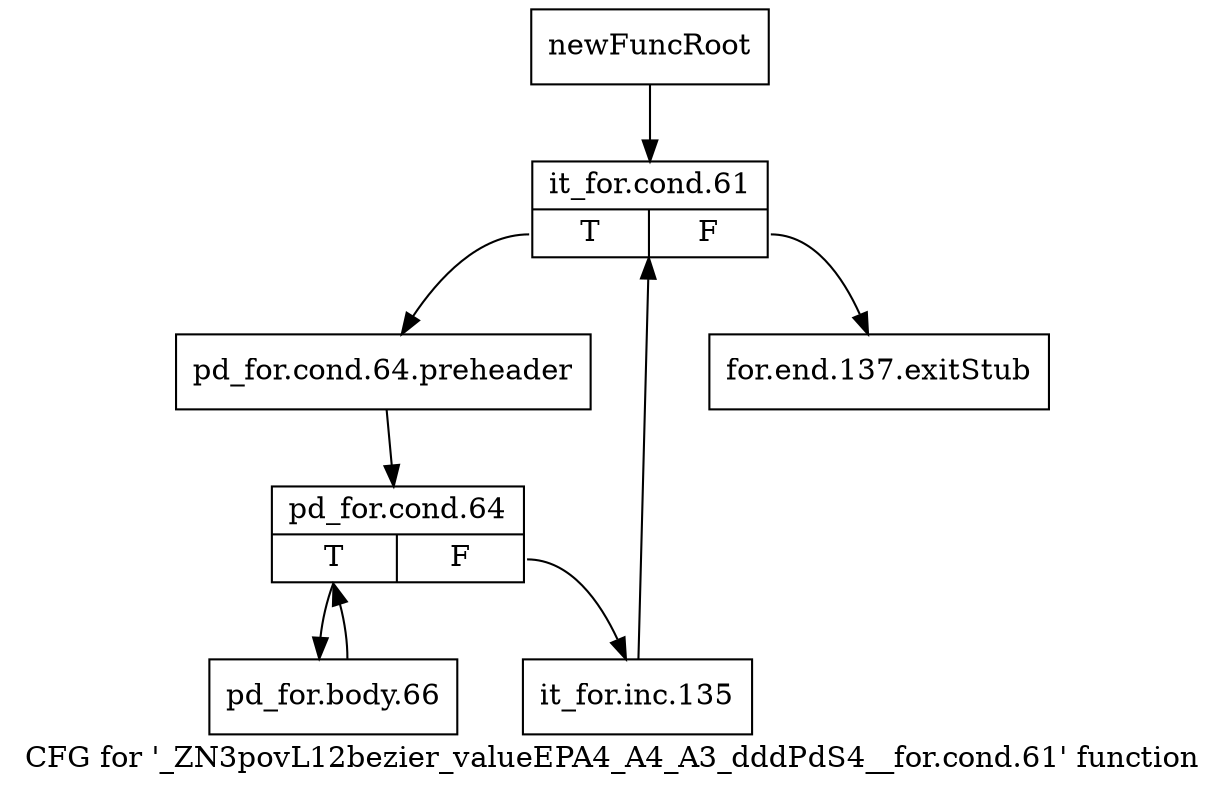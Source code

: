 digraph "CFG for '_ZN3povL12bezier_valueEPA4_A4_A3_dddPdS4__for.cond.61' function" {
	label="CFG for '_ZN3povL12bezier_valueEPA4_A4_A3_dddPdS4__for.cond.61' function";

	Node0x2305650 [shape=record,label="{newFuncRoot}"];
	Node0x2305650 -> Node0x23056f0;
	Node0x23056a0 [shape=record,label="{for.end.137.exitStub}"];
	Node0x23056f0 [shape=record,label="{it_for.cond.61|{<s0>T|<s1>F}}"];
	Node0x23056f0:s0 -> Node0x2305740;
	Node0x23056f0:s1 -> Node0x23056a0;
	Node0x2305740 [shape=record,label="{pd_for.cond.64.preheader}"];
	Node0x2305740 -> Node0x2305790;
	Node0x2305790 [shape=record,label="{pd_for.cond.64|{<s0>T|<s1>F}}"];
	Node0x2305790:s0 -> Node0x2305830;
	Node0x2305790:s1 -> Node0x23057e0;
	Node0x23057e0 [shape=record,label="{it_for.inc.135}"];
	Node0x23057e0 -> Node0x23056f0;
	Node0x2305830 [shape=record,label="{pd_for.body.66}"];
	Node0x2305830 -> Node0x2305790;
}
